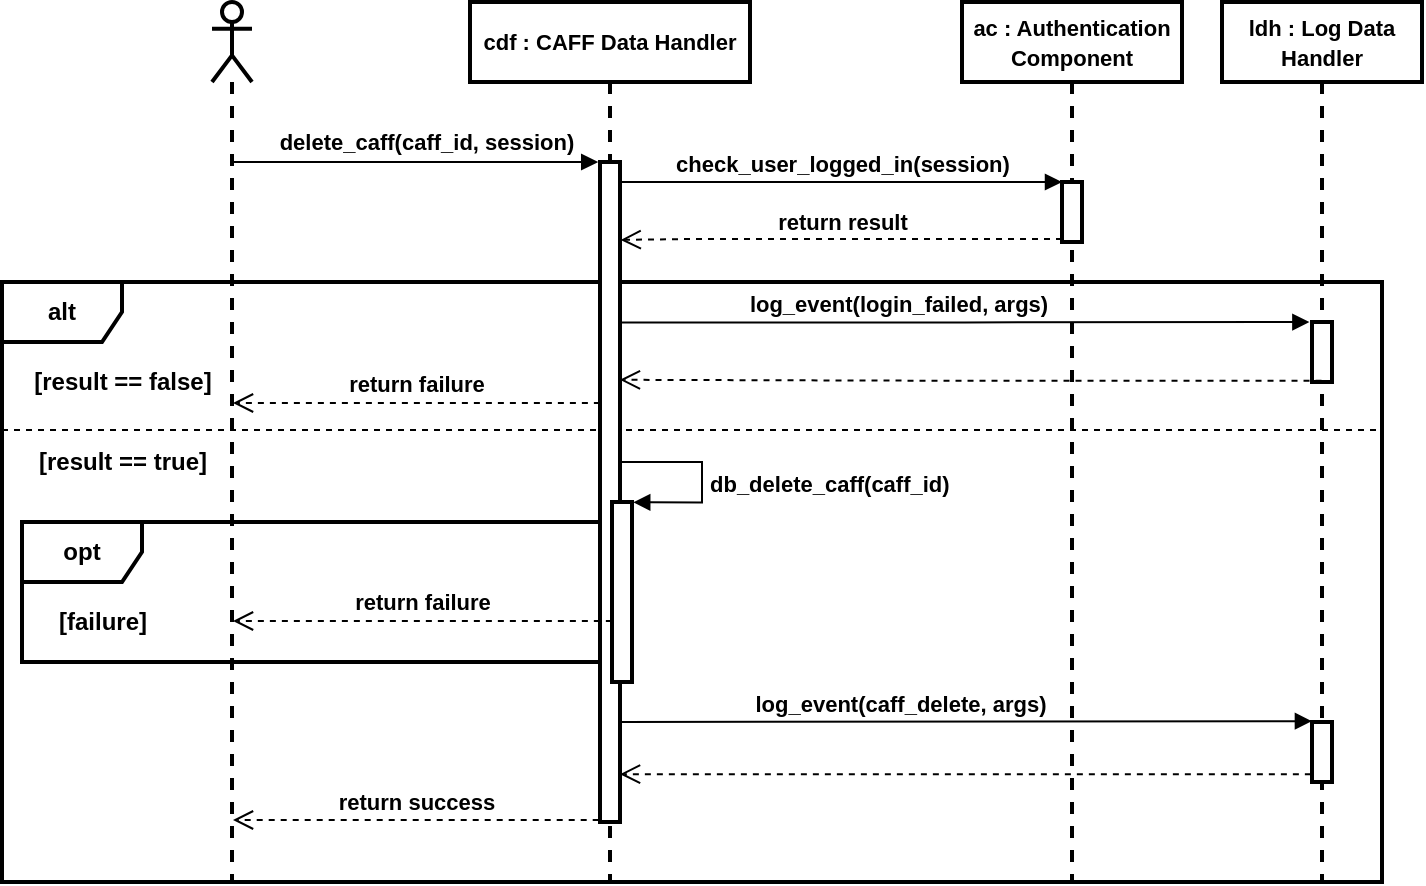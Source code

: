 <mxfile version="15.5.2" type="device"><diagram id="mcXs02fD2LmtzvKjCOGU" name="Page-1"><mxGraphModel dx="1221" dy="644" grid="1" gridSize="10" guides="1" tooltips="1" connect="1" arrows="1" fold="1" page="1" pageScale="1" pageWidth="827" pageHeight="1169" math="0" shadow="0"><root><mxCell id="0"/><mxCell id="1" parent="0"/><mxCell id="CLDmdXJ_6_Zmz8LwmFUt-13" value="&lt;b&gt;alt&lt;/b&gt;" style="shape=umlFrame;whiteSpace=wrap;html=1;strokeWidth=2;" parent="1" vertex="1"><mxGeometry x="40" y="180" width="690" height="300" as="geometry"/></mxCell><mxCell id="CLDmdXJ_6_Zmz8LwmFUt-24" value="&lt;b&gt;opt&lt;/b&gt;" style="shape=umlFrame;whiteSpace=wrap;html=1;strokeWidth=2;" parent="1" vertex="1"><mxGeometry x="50" y="300" width="300" height="70" as="geometry"/></mxCell><mxCell id="CLDmdXJ_6_Zmz8LwmFUt-6" style="edgeStyle=orthogonalEdgeStyle;rounded=0;orthogonalLoop=1;jettySize=auto;html=1;endArrow=block;endFill=1;entryX=-0.089;entryY=0;entryDx=0;entryDy=0;entryPerimeter=0;strokeWidth=1;" parent="1" source="CLDmdXJ_6_Zmz8LwmFUt-3" target="CLDmdXJ_6_Zmz8LwmFUt-8" edge="1"><mxGeometry relative="1" as="geometry"><Array as="points"><mxPoint x="200" y="120"/><mxPoint x="200" y="120"/></Array></mxGeometry></mxCell><mxCell id="CLDmdXJ_6_Zmz8LwmFUt-7" value="&lt;div&gt;&lt;b&gt;delete_caff(caff_id, session)&lt;/b&gt;&lt;/div&gt;" style="edgeLabel;html=1;align=center;verticalAlign=middle;resizable=0;points=[];" parent="CLDmdXJ_6_Zmz8LwmFUt-6" vertex="1" connectable="0"><mxGeometry x="0.227" y="-1" relative="1" as="geometry"><mxPoint x="-16" y="-11" as="offset"/></mxGeometry></mxCell><mxCell id="CLDmdXJ_6_Zmz8LwmFUt-3" value="" style="shape=umlLifeline;participant=umlActor;perimeter=lifelinePerimeter;whiteSpace=wrap;html=1;container=1;collapsible=0;recursiveResize=0;verticalAlign=top;spacingTop=36;outlineConnect=0;strokeWidth=2;" parent="1" vertex="1"><mxGeometry x="145" y="40" width="20" height="440" as="geometry"/></mxCell><mxCell id="CLDmdXJ_6_Zmz8LwmFUt-4" value="&lt;font style=&quot;font-size: 11px&quot;&gt;&lt;b&gt;cdf : CAFF Data Handler&lt;br&gt;&lt;/b&gt;&lt;/font&gt;" style="shape=umlLifeline;perimeter=lifelinePerimeter;whiteSpace=wrap;html=1;container=1;collapsible=0;recursiveResize=0;outlineConnect=0;strokeWidth=2;" parent="1" vertex="1"><mxGeometry x="274" y="40" width="140" height="440" as="geometry"/></mxCell><mxCell id="CLDmdXJ_6_Zmz8LwmFUt-14" value="" style="line;strokeWidth=1;fillColor=none;align=left;verticalAlign=middle;spacingTop=-1;spacingLeft=3;spacingRight=3;rotatable=0;labelPosition=right;points=[];portConstraint=eastwest;dashed=1;" parent="CLDmdXJ_6_Zmz8LwmFUt-4" vertex="1"><mxGeometry x="-234" y="210" width="690" height="8" as="geometry"/></mxCell><mxCell id="CLDmdXJ_6_Zmz8LwmFUt-8" value="" style="html=1;points=[];perimeter=orthogonalPerimeter;strokeWidth=2;" parent="CLDmdXJ_6_Zmz8LwmFUt-4" vertex="1"><mxGeometry x="65" y="80" width="10" height="330" as="geometry"/></mxCell><mxCell id="Tx0G8kEiYduh3aa6r5Im-1" value="&lt;b&gt;db_delete_caff(caff_id)&lt;/b&gt;" style="edgeStyle=orthogonalEdgeStyle;html=1;align=left;spacingLeft=2;endArrow=block;rounded=0;entryX=1.062;entryY=0.002;entryDx=0;entryDy=0;entryPerimeter=0;strokeWidth=1;" edge="1" parent="CLDmdXJ_6_Zmz8LwmFUt-4" target="Tx0G8kEiYduh3aa6r5Im-2"><mxGeometry x="0.08" relative="1" as="geometry"><mxPoint x="76" y="230" as="sourcePoint"/><Array as="points"><mxPoint x="116" y="230"/><mxPoint x="116" y="250"/></Array><mxPoint as="offset"/><mxPoint x="61.08" y="369.97" as="targetPoint"/></mxGeometry></mxCell><mxCell id="Tx0G8kEiYduh3aa6r5Im-2" value="" style="html=1;points=[];perimeter=orthogonalPerimeter;strokeWidth=2;" vertex="1" parent="CLDmdXJ_6_Zmz8LwmFUt-4"><mxGeometry x="71" y="250" width="10" height="90" as="geometry"/></mxCell><mxCell id="CLDmdXJ_6_Zmz8LwmFUt-5" value="&lt;font style=&quot;font-size: 11px&quot;&gt;&lt;b&gt;ac : Authentication Component&lt;br&gt;&lt;/b&gt;&lt;/font&gt;" style="shape=umlLifeline;perimeter=lifelinePerimeter;whiteSpace=wrap;html=1;container=1;collapsible=0;recursiveResize=0;outlineConnect=0;strokeWidth=2;" parent="1" vertex="1"><mxGeometry x="520" y="40" width="110" height="440" as="geometry"/></mxCell><mxCell id="CLDmdXJ_6_Zmz8LwmFUt-10" value="" style="html=1;points=[];perimeter=orthogonalPerimeter;strokeWidth=2;" parent="CLDmdXJ_6_Zmz8LwmFUt-5" vertex="1"><mxGeometry x="50" y="90" width="10" height="30" as="geometry"/></mxCell><mxCell id="Tx0G8kEiYduh3aa6r5Im-3" value="&lt;b&gt;log_event(login_failed, args)&lt;/b&gt;" style="html=1;verticalAlign=bottom;endArrow=block;rounded=0;edgeStyle=orthogonalEdgeStyle;entryX=-0.031;entryY=0.057;entryDx=0;entryDy=0;entryPerimeter=0;strokeWidth=1;exitX=1.038;exitY=0.243;exitDx=0;exitDy=0;exitPerimeter=0;" edge="1" parent="CLDmdXJ_6_Zmz8LwmFUt-5" source="CLDmdXJ_6_Zmz8LwmFUt-8"><mxGeometry x="-0.194" width="80" relative="1" as="geometry"><mxPoint x="-186" y="160.29" as="sourcePoint"/><mxPoint x="173.69" y="160.0" as="targetPoint"/><Array as="points"/><mxPoint as="offset"/></mxGeometry></mxCell><mxCell id="CLDmdXJ_6_Zmz8LwmFUt-11" value="&lt;b&gt;check_user_logged_in(session)&lt;/b&gt;" style="html=1;verticalAlign=bottom;endArrow=block;entryX=0;entryY=0;rounded=0;edgeStyle=orthogonalEdgeStyle;strokeWidth=1;" parent="1" target="CLDmdXJ_6_Zmz8LwmFUt-10" edge="1"><mxGeometry relative="1" as="geometry"><mxPoint x="349" y="130" as="sourcePoint"/><Array as="points"><mxPoint x="349" y="130"/></Array></mxGeometry></mxCell><mxCell id="CLDmdXJ_6_Zmz8LwmFUt-12" value="&lt;b&gt;return result&lt;br&gt;&lt;/b&gt;" style="html=1;verticalAlign=bottom;endArrow=open;dashed=1;endSize=8;exitX=0;exitY=0.95;rounded=0;edgeStyle=orthogonalEdgeStyle;strokeWidth=1;entryX=1.033;entryY=0.118;entryDx=0;entryDy=0;entryPerimeter=0;" parent="1" source="CLDmdXJ_6_Zmz8LwmFUt-10" edge="1" target="CLDmdXJ_6_Zmz8LwmFUt-8"><mxGeometry relative="1" as="geometry"><mxPoint x="350" y="158" as="targetPoint"/><Array as="points"><mxPoint x="385" y="158"/></Array></mxGeometry></mxCell><mxCell id="CLDmdXJ_6_Zmz8LwmFUt-15" value="&lt;b&gt;[result == false]&lt;br&gt;&lt;/b&gt;" style="text;html=1;align=center;verticalAlign=middle;resizable=0;points=[];autosize=1;strokeColor=none;fillColor=none;" parent="1" vertex="1"><mxGeometry x="50" y="220" width="100" height="20" as="geometry"/></mxCell><mxCell id="CLDmdXJ_6_Zmz8LwmFUt-17" value="&lt;b&gt;return failure&lt;br&gt;&lt;/b&gt;" style="html=1;verticalAlign=bottom;endArrow=open;dashed=1;endSize=8;rounded=0;edgeStyle=orthogonalEdgeStyle;strokeWidth=1;exitX=-0.006;exitY=0.365;exitDx=0;exitDy=0;exitPerimeter=0;" parent="1" source="CLDmdXJ_6_Zmz8LwmFUt-8" target="CLDmdXJ_6_Zmz8LwmFUt-3" edge="1"><mxGeometry relative="1" as="geometry"><mxPoint x="323" y="240" as="sourcePoint"/><mxPoint x="170" y="220" as="targetPoint"/><Array as="points"><mxPoint x="240" y="241"/><mxPoint x="240" y="241"/></Array></mxGeometry></mxCell><mxCell id="CLDmdXJ_6_Zmz8LwmFUt-18" value="&lt;b&gt;[result == true]&lt;br&gt;&lt;/b&gt;" style="text;html=1;align=center;verticalAlign=middle;resizable=0;points=[];autosize=1;strokeColor=none;fillColor=none;" parent="1" vertex="1"><mxGeometry x="50" y="260" width="100" height="20" as="geometry"/></mxCell><mxCell id="CLDmdXJ_6_Zmz8LwmFUt-25" value="&lt;b&gt;[failure]&lt;/b&gt;" style="text;html=1;align=center;verticalAlign=middle;resizable=0;points=[];autosize=1;strokeColor=none;fillColor=none;" parent="1" vertex="1"><mxGeometry x="60" y="340" width="60" height="20" as="geometry"/></mxCell><mxCell id="CLDmdXJ_6_Zmz8LwmFUt-26" value="&lt;b&gt;return failure&lt;br&gt;&lt;/b&gt;" style="html=1;verticalAlign=bottom;endArrow=open;dashed=1;endSize=8;rounded=0;edgeStyle=orthogonalEdgeStyle;strokeWidth=1;exitX=-0.007;exitY=0.661;exitDx=0;exitDy=0;exitPerimeter=0;" parent="1" target="CLDmdXJ_6_Zmz8LwmFUt-3" edge="1" source="Tx0G8kEiYduh3aa6r5Im-2"><mxGeometry relative="1" as="geometry"><mxPoint x="310" y="350" as="sourcePoint"/><mxPoint x="230" y="330" as="targetPoint"/><Array as="points"><mxPoint x="200" y="350"/><mxPoint x="200" y="350"/></Array></mxGeometry></mxCell><mxCell id="CLDmdXJ_6_Zmz8LwmFUt-32" value="&lt;font style=&quot;font-size: 11px&quot;&gt;&lt;b&gt;ldh : Log Data Handler&lt;br&gt;&lt;/b&gt;&lt;/font&gt;" style="shape=umlLifeline;perimeter=lifelinePerimeter;whiteSpace=wrap;html=1;container=1;collapsible=0;recursiveResize=0;outlineConnect=0;strokeWidth=2;" parent="1" vertex="1"><mxGeometry x="650" y="40" width="100" height="440" as="geometry"/></mxCell><mxCell id="CLDmdXJ_6_Zmz8LwmFUt-33" value="" style="html=1;points=[];perimeter=orthogonalPerimeter;strokeWidth=2;" parent="CLDmdXJ_6_Zmz8LwmFUt-32" vertex="1"><mxGeometry x="45" y="360" width="10" height="30" as="geometry"/></mxCell><mxCell id="Tx0G8kEiYduh3aa6r5Im-4" value="" style="html=1;points=[];perimeter=orthogonalPerimeter;strokeWidth=2;" vertex="1" parent="CLDmdXJ_6_Zmz8LwmFUt-32"><mxGeometry x="45" y="160" width="10" height="30" as="geometry"/></mxCell><mxCell id="CLDmdXJ_6_Zmz8LwmFUt-34" value="&lt;b&gt;log_event(caff_delete, args)&lt;/b&gt;" style="html=1;verticalAlign=bottom;endArrow=block;rounded=0;edgeStyle=orthogonalEdgeStyle;entryX=-0.004;entryY=-0.013;entryDx=0;entryDy=0;entryPerimeter=0;strokeWidth=1;" parent="1" target="CLDmdXJ_6_Zmz8LwmFUt-33" edge="1"><mxGeometry x="-0.194" width="80" relative="1" as="geometry"><mxPoint x="350" y="400" as="sourcePoint"/><mxPoint x="400" y="440" as="targetPoint"/><Array as="points"><mxPoint x="350" y="400"/></Array><mxPoint as="offset"/></mxGeometry></mxCell><mxCell id="CLDmdXJ_6_Zmz8LwmFUt-35" value="" style="html=1;verticalAlign=bottom;endArrow=open;dashed=1;endSize=8;rounded=0;edgeStyle=orthogonalEdgeStyle;exitX=-0.057;exitY=0.871;exitDx=0;exitDy=0;exitPerimeter=0;strokeWidth=1;" parent="1" source="CLDmdXJ_6_Zmz8LwmFUt-33" target="CLDmdXJ_6_Zmz8LwmFUt-8" edge="1"><mxGeometry relative="1" as="geometry"><mxPoint x="660" y="460" as="sourcePoint"/><mxPoint x="350" y="466" as="targetPoint"/><Array as="points"><mxPoint x="420" y="426"/><mxPoint x="420" y="426"/></Array></mxGeometry></mxCell><mxCell id="CLDmdXJ_6_Zmz8LwmFUt-36" value="&lt;b&gt;return success&lt;br&gt;&lt;/b&gt;" style="html=1;verticalAlign=bottom;endArrow=open;dashed=1;endSize=8;rounded=0;edgeStyle=orthogonalEdgeStyle;exitX=-0.065;exitY=0.997;exitDx=0;exitDy=0;exitPerimeter=0;strokeWidth=1;" parent="1" source="CLDmdXJ_6_Zmz8LwmFUt-8" target="CLDmdXJ_6_Zmz8LwmFUt-3" edge="1"><mxGeometry relative="1" as="geometry"><mxPoint x="300" y="470" as="sourcePoint"/><mxPoint x="220" y="470" as="targetPoint"/><Array as="points"><mxPoint x="240" y="449"/><mxPoint x="240" y="449"/></Array></mxGeometry></mxCell><mxCell id="Tx0G8kEiYduh3aa6r5Im-5" value="" style="html=1;verticalAlign=bottom;endArrow=open;dashed=1;endSize=8;rounded=0;edgeStyle=orthogonalEdgeStyle;exitX=-0.057;exitY=0.871;exitDx=0;exitDy=0;exitPerimeter=0;strokeWidth=1;entryX=0.995;entryY=0.33;entryDx=0;entryDy=0;entryPerimeter=0;" edge="1" parent="1" target="CLDmdXJ_6_Zmz8LwmFUt-8"><mxGeometry relative="1" as="geometry"><mxPoint x="699.76" y="229.42" as="sourcePoint"/><mxPoint x="340.0" y="229.97" as="targetPoint"/><Array as="points"><mxPoint x="520" y="229"/></Array></mxGeometry></mxCell></root></mxGraphModel></diagram></mxfile>